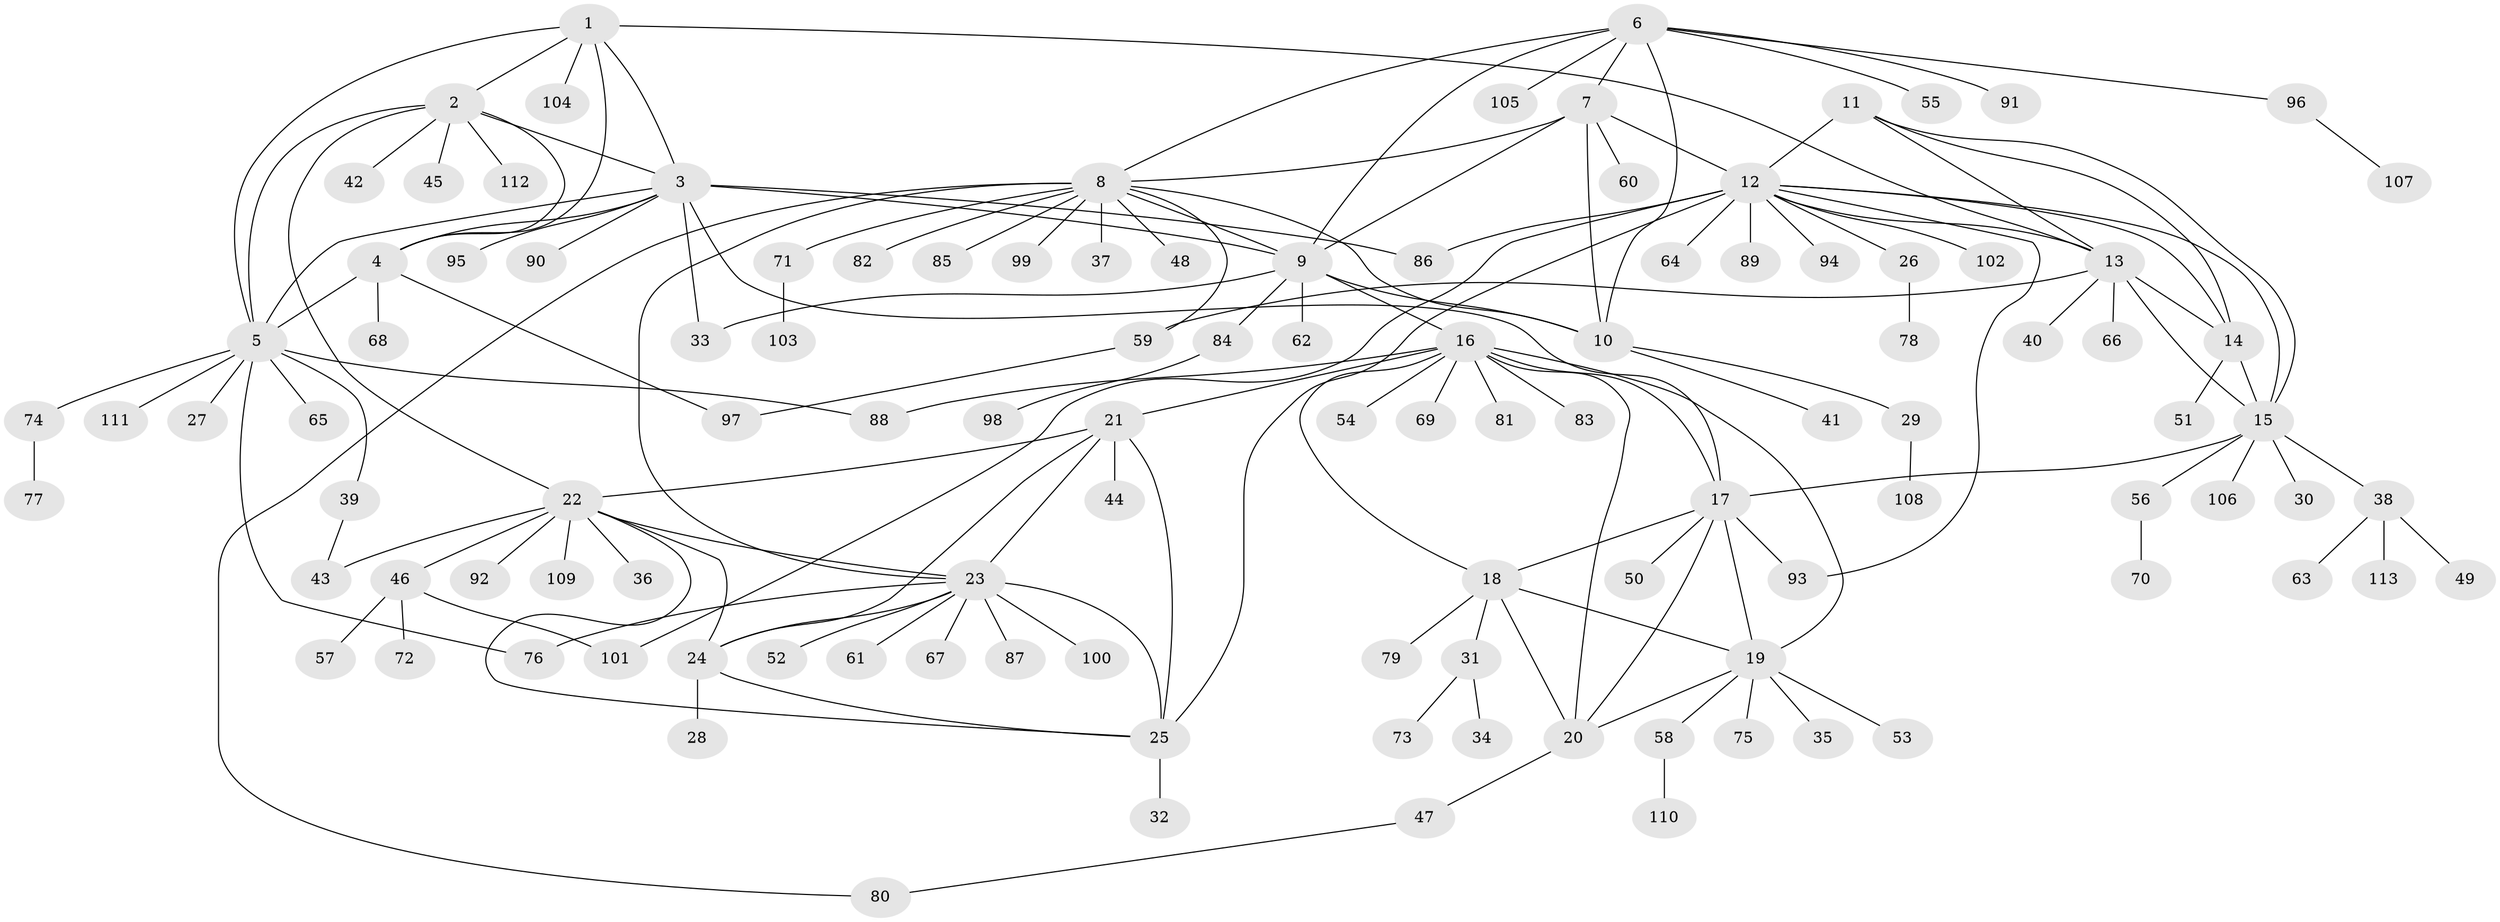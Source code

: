 // coarse degree distribution, {7: 0.060240963855421686, 6: 0.03614457831325301, 8: 0.012048192771084338, 9: 0.04819277108433735, 11: 0.024096385542168676, 4: 0.03614457831325301, 5: 0.024096385542168676, 10: 0.012048192771084338, 2: 0.10843373493975904, 1: 0.6144578313253012, 3: 0.024096385542168676}
// Generated by graph-tools (version 1.1) at 2025/52/02/27/25 19:52:13]
// undirected, 113 vertices, 158 edges
graph export_dot {
graph [start="1"]
  node [color=gray90,style=filled];
  1;
  2;
  3;
  4;
  5;
  6;
  7;
  8;
  9;
  10;
  11;
  12;
  13;
  14;
  15;
  16;
  17;
  18;
  19;
  20;
  21;
  22;
  23;
  24;
  25;
  26;
  27;
  28;
  29;
  30;
  31;
  32;
  33;
  34;
  35;
  36;
  37;
  38;
  39;
  40;
  41;
  42;
  43;
  44;
  45;
  46;
  47;
  48;
  49;
  50;
  51;
  52;
  53;
  54;
  55;
  56;
  57;
  58;
  59;
  60;
  61;
  62;
  63;
  64;
  65;
  66;
  67;
  68;
  69;
  70;
  71;
  72;
  73;
  74;
  75;
  76;
  77;
  78;
  79;
  80;
  81;
  82;
  83;
  84;
  85;
  86;
  87;
  88;
  89;
  90;
  91;
  92;
  93;
  94;
  95;
  96;
  97;
  98;
  99;
  100;
  101;
  102;
  103;
  104;
  105;
  106;
  107;
  108;
  109;
  110;
  111;
  112;
  113;
  1 -- 2;
  1 -- 3;
  1 -- 4;
  1 -- 5;
  1 -- 13;
  1 -- 104;
  2 -- 3;
  2 -- 4;
  2 -- 5;
  2 -- 22;
  2 -- 42;
  2 -- 45;
  2 -- 112;
  3 -- 4;
  3 -- 5;
  3 -- 9;
  3 -- 17;
  3 -- 33;
  3 -- 86;
  3 -- 90;
  3 -- 95;
  4 -- 5;
  4 -- 68;
  4 -- 97;
  5 -- 27;
  5 -- 39;
  5 -- 65;
  5 -- 74;
  5 -- 76;
  5 -- 88;
  5 -- 111;
  6 -- 7;
  6 -- 8;
  6 -- 9;
  6 -- 10;
  6 -- 55;
  6 -- 91;
  6 -- 96;
  6 -- 105;
  7 -- 8;
  7 -- 9;
  7 -- 10;
  7 -- 12;
  7 -- 60;
  8 -- 9;
  8 -- 10;
  8 -- 23;
  8 -- 37;
  8 -- 48;
  8 -- 59;
  8 -- 71;
  8 -- 80;
  8 -- 82;
  8 -- 85;
  8 -- 99;
  9 -- 10;
  9 -- 16;
  9 -- 33;
  9 -- 62;
  9 -- 84;
  10 -- 29;
  10 -- 41;
  11 -- 12;
  11 -- 13;
  11 -- 14;
  11 -- 15;
  12 -- 13;
  12 -- 14;
  12 -- 15;
  12 -- 25;
  12 -- 26;
  12 -- 64;
  12 -- 86;
  12 -- 89;
  12 -- 93;
  12 -- 94;
  12 -- 101;
  12 -- 102;
  13 -- 14;
  13 -- 15;
  13 -- 40;
  13 -- 59;
  13 -- 66;
  14 -- 15;
  14 -- 51;
  15 -- 17;
  15 -- 30;
  15 -- 38;
  15 -- 56;
  15 -- 106;
  16 -- 17;
  16 -- 18;
  16 -- 19;
  16 -- 20;
  16 -- 21;
  16 -- 54;
  16 -- 69;
  16 -- 81;
  16 -- 83;
  16 -- 88;
  17 -- 18;
  17 -- 19;
  17 -- 20;
  17 -- 50;
  17 -- 93;
  18 -- 19;
  18 -- 20;
  18 -- 31;
  18 -- 79;
  19 -- 20;
  19 -- 35;
  19 -- 53;
  19 -- 58;
  19 -- 75;
  20 -- 47;
  21 -- 22;
  21 -- 23;
  21 -- 24;
  21 -- 25;
  21 -- 44;
  22 -- 23;
  22 -- 24;
  22 -- 25;
  22 -- 36;
  22 -- 43;
  22 -- 46;
  22 -- 92;
  22 -- 109;
  23 -- 24;
  23 -- 25;
  23 -- 52;
  23 -- 61;
  23 -- 67;
  23 -- 76;
  23 -- 87;
  23 -- 100;
  24 -- 25;
  24 -- 28;
  25 -- 32;
  26 -- 78;
  29 -- 108;
  31 -- 34;
  31 -- 73;
  38 -- 49;
  38 -- 63;
  38 -- 113;
  39 -- 43;
  46 -- 57;
  46 -- 72;
  46 -- 101;
  47 -- 80;
  56 -- 70;
  58 -- 110;
  59 -- 97;
  71 -- 103;
  74 -- 77;
  84 -- 98;
  96 -- 107;
}
